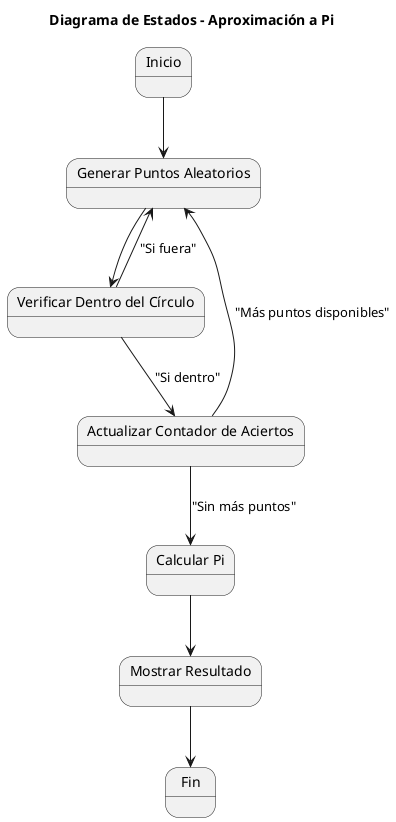 @startuml

title Diagrama de Estados - Aproximación a Pi

state "Inicio" as Inicio
state "Generar Puntos Aleatorios" as GenerarPuntos
state "Verificar Dentro del Círculo" as VerificarCirculo
state "Actualizar Contador de Aciertos" as ActualizarContador
state "Calcular Pi" as CalcularPi
state "Mostrar Resultado" as MostrarResultado
state "Fin" as Fin

Inicio --> GenerarPuntos
GenerarPuntos --> VerificarCirculo
VerificarCirculo --> ActualizarContador : "Si dentro"
VerificarCirculo --> GenerarPuntos : "Si fuera"
ActualizarContador --> GenerarPuntos : "Más puntos disponibles"
ActualizarContador --> CalcularPi : "Sin más puntos"
CalcularPi --> MostrarResultado
MostrarResultado --> Fin

@enduml